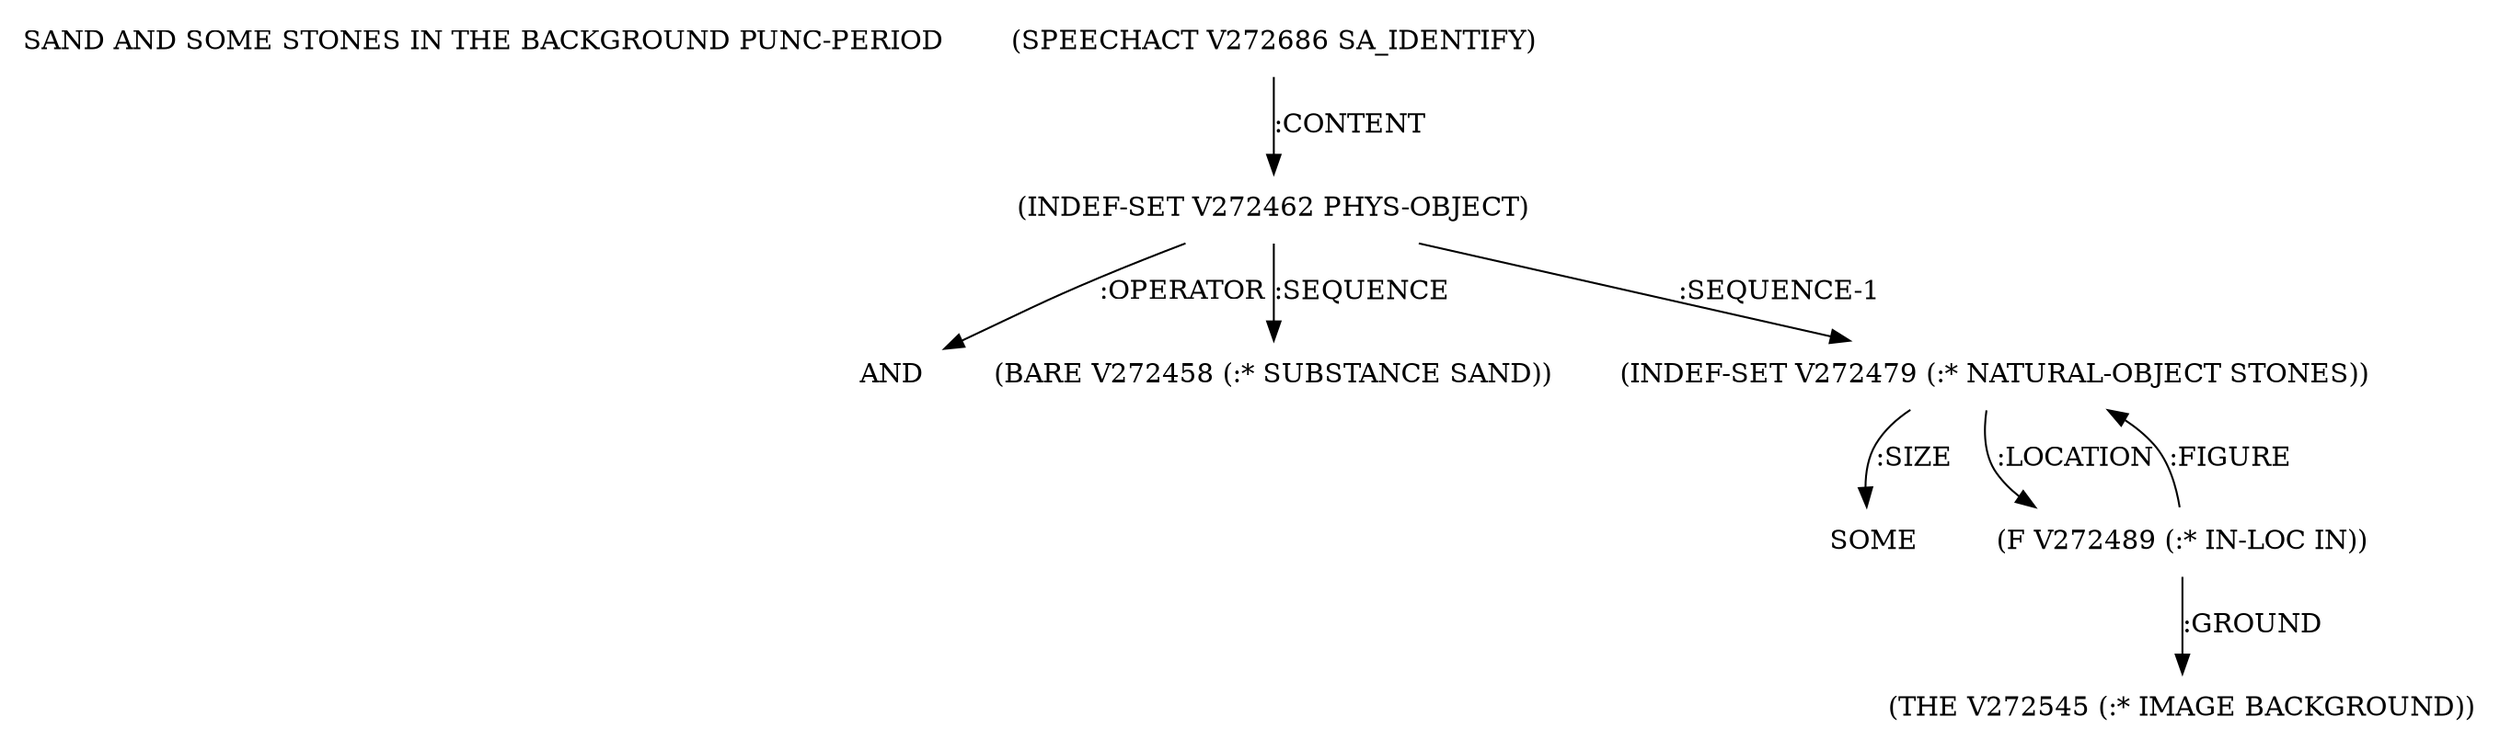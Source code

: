 digraph Terms {
  node [shape=none]
  "SAND AND SOME STONES IN THE BACKGROUND PUNC-PERIOD"
  "V272686" [label="(SPEECHACT V272686 SA_IDENTIFY)"]
  "V272686" -> "V272462" [label=":CONTENT"]
  "V272462" [label="(INDEF-SET V272462 PHYS-OBJECT)"]
  "V272462" -> "NT273306" [label=":OPERATOR"]
  "NT273306" [label="AND"]
  "V272462" -> "V272458" [label=":SEQUENCE"]
  "V272462" -> "V272479" [label=":SEQUENCE-1"]
  "V272458" [label="(BARE V272458 (:* SUBSTANCE SAND))"]
  "V272479" [label="(INDEF-SET V272479 (:* NATURAL-OBJECT STONES))"]
  "V272479" -> "NT273307" [label=":SIZE"]
  "NT273307" [label="SOME"]
  "V272479" -> "V272489" [label=":LOCATION"]
  "V272489" [label="(F V272489 (:* IN-LOC IN))"]
  "V272489" -> "V272545" [label=":GROUND"]
  "V272489" -> "V272479" [label=":FIGURE"]
  "V272545" [label="(THE V272545 (:* IMAGE BACKGROUND))"]
}
